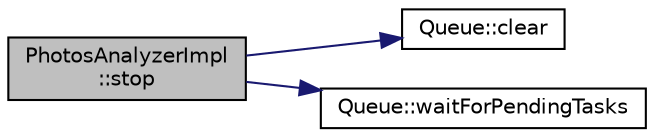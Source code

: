 digraph "PhotosAnalyzerImpl::stop"
{
 // LATEX_PDF_SIZE
  edge [fontname="Helvetica",fontsize="10",labelfontname="Helvetica",labelfontsize="10"];
  node [fontname="Helvetica",fontsize="10",shape=record];
  rankdir="LR";
  Node1 [label="PhotosAnalyzerImpl\l::stop",height=0.2,width=0.4,color="black", fillcolor="grey75", style="filled", fontcolor="black",tooltip=" "];
  Node1 -> Node2 [color="midnightblue",fontsize="10",style="solid",fontname="Helvetica"];
  Node2 [label="Queue::clear",height=0.2,width=0.4,color="black", fillcolor="white", style="filled",URL="$class_queue.html#adf320f8708bb91ce96cf14afd7eefdf0",tooltip="Remove queued items."];
  Node1 -> Node3 [color="midnightblue",fontsize="10",style="solid",fontname="Helvetica"];
  Node3 [label="Queue::waitForPendingTasks",height=0.2,width=0.4,color="black", fillcolor="white", style="filled",URL="$class_queue.html#af775d4a141d4bc06c5c9faf00bb56663",tooltip="Wait for tasks being executed."];
}
